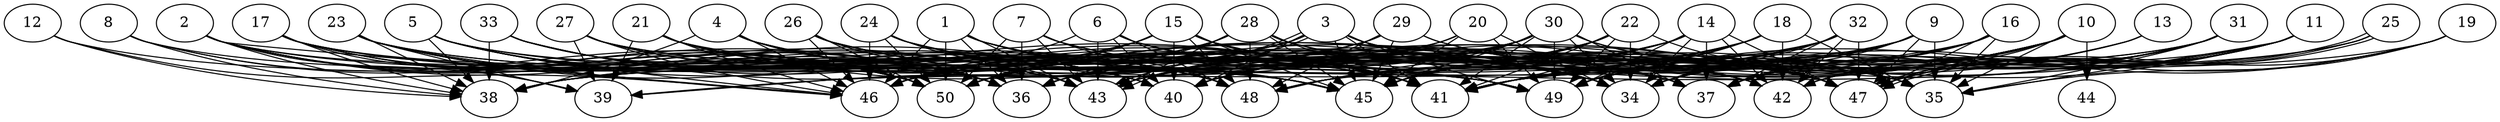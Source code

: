 // DAG automatically generated by daggen at Thu Oct  3 14:07:57 2019
// ./daggen --dot -n 50 --ccr 0.5 --fat 0.9 --regular 0.9 --density 0.7 --mindata 5242880 --maxdata 52428800 
digraph G {
  1 [size="74754048", alpha="0.12", expect_size="37377024"] 
  1 -> 36 [size ="37377024"]
  1 -> 37 [size ="37377024"]
  1 -> 41 [size ="37377024"]
  1 -> 43 [size ="37377024"]
  1 -> 45 [size ="37377024"]
  1 -> 46 [size ="37377024"]
  1 -> 49 [size ="37377024"]
  1 -> 50 [size ="37377024"]
  2 [size="42022912", alpha="0.16", expect_size="21011456"] 
  2 -> 36 [size ="21011456"]
  2 -> 37 [size ="21011456"]
  2 -> 38 [size ="21011456"]
  2 -> 39 [size ="21011456"]
  2 -> 40 [size ="21011456"]
  2 -> 41 [size ="21011456"]
  2 -> 43 [size ="21011456"]
  2 -> 46 [size ="21011456"]
  2 -> 50 [size ="21011456"]
  3 [size="98588672", alpha="0.15", expect_size="49294336"] 
  3 -> 37 [size ="49294336"]
  3 -> 38 [size ="49294336"]
  3 -> 40 [size ="49294336"]
  3 -> 41 [size ="49294336"]
  3 -> 42 [size ="49294336"]
  3 -> 43 [size ="49294336"]
  3 -> 43 [size ="49294336"]
  3 -> 45 [size ="49294336"]
  3 -> 46 [size ="49294336"]
  3 -> 47 [size ="49294336"]
  3 -> 49 [size ="49294336"]
  3 -> 50 [size ="49294336"]
  4 [size="103581696", alpha="0.14", expect_size="51790848"] 
  4 -> 36 [size ="51790848"]
  4 -> 38 [size ="51790848"]
  4 -> 40 [size ="51790848"]
  4 -> 42 [size ="51790848"]
  4 -> 45 [size ="51790848"]
  4 -> 46 [size ="51790848"]
  4 -> 48 [size ="51790848"]
  4 -> 49 [size ="51790848"]
  5 [size="70889472", alpha="0.07", expect_size="35444736"] 
  5 -> 35 [size ="35444736"]
  5 -> 36 [size ="35444736"]
  5 -> 38 [size ="35444736"]
  5 -> 40 [size ="35444736"]
  5 -> 41 [size ="35444736"]
  5 -> 45 [size ="35444736"]
  5 -> 46 [size ="35444736"]
  5 -> 48 [size ="35444736"]
  5 -> 50 [size ="35444736"]
  6 [size="73119744", alpha="0.17", expect_size="36559872"] 
  6 -> 34 [size ="36559872"]
  6 -> 40 [size ="36559872"]
  6 -> 41 [size ="36559872"]
  6 -> 43 [size ="36559872"]
  6 -> 46 [size ="36559872"]
  6 -> 48 [size ="36559872"]
  7 [size="66480128", alpha="0.00", expect_size="33240064"] 
  7 -> 34 [size ="33240064"]
  7 -> 36 [size ="33240064"]
  7 -> 41 [size ="33240064"]
  7 -> 43 [size ="33240064"]
  7 -> 48 [size ="33240064"]
  7 -> 50 [size ="33240064"]
  8 [size="39415808", alpha="0.03", expect_size="19707904"] 
  8 -> 34 [size ="19707904"]
  8 -> 36 [size ="19707904"]
  8 -> 38 [size ="19707904"]
  8 -> 50 [size ="19707904"]
  9 [size="65087488", alpha="0.12", expect_size="32543744"] 
  9 -> 34 [size ="32543744"]
  9 -> 35 [size ="32543744"]
  9 -> 36 [size ="32543744"]
  9 -> 37 [size ="32543744"]
  9 -> 39 [size ="32543744"]
  9 -> 43 [size ="32543744"]
  9 -> 45 [size ="32543744"]
  9 -> 47 [size ="32543744"]
  9 -> 49 [size ="32543744"]
  10 [size="49823744", alpha="0.02", expect_size="24911872"] 
  10 -> 34 [size ="24911872"]
  10 -> 35 [size ="24911872"]
  10 -> 36 [size ="24911872"]
  10 -> 37 [size ="24911872"]
  10 -> 40 [size ="24911872"]
  10 -> 41 [size ="24911872"]
  10 -> 42 [size ="24911872"]
  10 -> 43 [size ="24911872"]
  10 -> 44 [size ="24911872"]
  10 -> 45 [size ="24911872"]
  10 -> 47 [size ="24911872"]
  10 -> 48 [size ="24911872"]
  10 -> 49 [size ="24911872"]
  10 -> 50 [size ="24911872"]
  11 [size="100595712", alpha="0.14", expect_size="50297856"] 
  11 -> 34 [size ="50297856"]
  11 -> 35 [size ="50297856"]
  11 -> 37 [size ="50297856"]
  11 -> 38 [size ="50297856"]
  11 -> 41 [size ="50297856"]
  11 -> 42 [size ="50297856"]
  11 -> 43 [size ="50297856"]
  11 -> 47 [size ="50297856"]
  11 -> 49 [size ="50297856"]
  12 [size="63184896", alpha="0.01", expect_size="31592448"] 
  12 -> 38 [size ="31592448"]
  12 -> 42 [size ="31592448"]
  12 -> 46 [size ="31592448"]
  13 [size="43128832", alpha="0.14", expect_size="21564416"] 
  13 -> 37 [size ="21564416"]
  13 -> 41 [size ="21564416"]
  13 -> 45 [size ="21564416"]
  14 [size="19341312", alpha="0.01", expect_size="9670656"] 
  14 -> 34 [size ="9670656"]
  14 -> 37 [size ="9670656"]
  14 -> 40 [size ="9670656"]
  14 -> 41 [size ="9670656"]
  14 -> 42 [size ="9670656"]
  14 -> 45 [size ="9670656"]
  14 -> 46 [size ="9670656"]
  14 -> 47 [size ="9670656"]
  14 -> 48 [size ="9670656"]
  14 -> 49 [size ="9670656"]
  14 -> 50 [size ="9670656"]
  15 [size="84740096", alpha="0.11", expect_size="42370048"] 
  15 -> 34 [size ="42370048"]
  15 -> 35 [size ="42370048"]
  15 -> 38 [size ="42370048"]
  15 -> 40 [size ="42370048"]
  15 -> 41 [size ="42370048"]
  15 -> 45 [size ="42370048"]
  15 -> 46 [size ="42370048"]
  15 -> 48 [size ="42370048"]
  15 -> 50 [size ="42370048"]
  16 [size="24369152", alpha="0.10", expect_size="12184576"] 
  16 -> 34 [size ="12184576"]
  16 -> 35 [size ="12184576"]
  16 -> 37 [size ="12184576"]
  16 -> 38 [size ="12184576"]
  16 -> 45 [size ="12184576"]
  16 -> 47 [size ="12184576"]
  16 -> 50 [size ="12184576"]
  17 [size="12056576", alpha="0.15", expect_size="6028288"] 
  17 -> 36 [size ="6028288"]
  17 -> 38 [size ="6028288"]
  17 -> 39 [size ="6028288"]
  17 -> 41 [size ="6028288"]
  17 -> 43 [size ="6028288"]
  17 -> 45 [size ="6028288"]
  17 -> 49 [size ="6028288"]
  17 -> 50 [size ="6028288"]
  18 [size="12765184", alpha="0.08", expect_size="6382592"] 
  18 -> 35 [size ="6382592"]
  18 -> 36 [size ="6382592"]
  18 -> 40 [size ="6382592"]
  18 -> 41 [size ="6382592"]
  18 -> 42 [size ="6382592"]
  18 -> 45 [size ="6382592"]
  18 -> 48 [size ="6382592"]
  18 -> 49 [size ="6382592"]
  19 [size="25876480", alpha="0.01", expect_size="12938240"] 
  19 -> 34 [size ="12938240"]
  19 -> 35 [size ="12938240"]
  19 -> 41 [size ="12938240"]
  19 -> 47 [size ="12938240"]
  19 -> 49 [size ="12938240"]
  20 [size="81786880", alpha="0.11", expect_size="40893440"] 
  20 -> 34 [size ="40893440"]
  20 -> 40 [size ="40893440"]
  20 -> 45 [size ="40893440"]
  20 -> 46 [size ="40893440"]
  20 -> 49 [size ="40893440"]
  21 [size="91052032", alpha="0.15", expect_size="45526016"] 
  21 -> 39 [size ="45526016"]
  21 -> 40 [size ="45526016"]
  21 -> 45 [size ="45526016"]
  21 -> 46 [size ="45526016"]
  21 -> 47 [size ="45526016"]
  21 -> 49 [size ="45526016"]
  21 -> 50 [size ="45526016"]
  22 [size="65038336", alpha="0.06", expect_size="32519168"] 
  22 -> 34 [size ="32519168"]
  22 -> 40 [size ="32519168"]
  22 -> 41 [size ="32519168"]
  22 -> 43 [size ="32519168"]
  22 -> 45 [size ="32519168"]
  22 -> 47 [size ="32519168"]
  22 -> 48 [size ="32519168"]
  22 -> 49 [size ="32519168"]
  23 [size="70330368", alpha="0.15", expect_size="35165184"] 
  23 -> 38 [size ="35165184"]
  23 -> 39 [size ="35165184"]
  23 -> 40 [size ="35165184"]
  23 -> 41 [size ="35165184"]
  23 -> 43 [size ="35165184"]
  23 -> 46 [size ="35165184"]
  23 -> 47 [size ="35165184"]
  23 -> 49 [size ="35165184"]
  24 [size="43401216", alpha="0.05", expect_size="21700608"] 
  24 -> 41 [size ="21700608"]
  24 -> 43 [size ="21700608"]
  24 -> 45 [size ="21700608"]
  24 -> 46 [size ="21700608"]
  24 -> 47 [size ="21700608"]
  24 -> 50 [size ="21700608"]
  25 [size="50016256", alpha="0.06", expect_size="25008128"] 
  25 -> 41 [size ="25008128"]
  25 -> 42 [size ="25008128"]
  25 -> 46 [size ="25008128"]
  25 -> 47 [size ="25008128"]
  25 -> 47 [size ="25008128"]
  26 [size="104263680", alpha="0.02", expect_size="52131840"] 
  26 -> 36 [size ="52131840"]
  26 -> 37 [size ="52131840"]
  26 -> 46 [size ="52131840"]
  26 -> 47 [size ="52131840"]
  26 -> 48 [size ="52131840"]
  26 -> 50 [size ="52131840"]
  27 [size="56113152", alpha="0.09", expect_size="28056576"] 
  27 -> 36 [size ="28056576"]
  27 -> 39 [size ="28056576"]
  27 -> 42 [size ="28056576"]
  27 -> 43 [size ="28056576"]
  27 -> 46 [size ="28056576"]
  27 -> 48 [size ="28056576"]
  27 -> 49 [size ="28056576"]
  28 [size="31975424", alpha="0.02", expect_size="15987712"] 
  28 -> 34 [size ="15987712"]
  28 -> 36 [size ="15987712"]
  28 -> 41 [size ="15987712"]
  28 -> 43 [size ="15987712"]
  28 -> 45 [size ="15987712"]
  28 -> 46 [size ="15987712"]
  28 -> 47 [size ="15987712"]
  28 -> 48 [size ="15987712"]
  28 -> 50 [size ="15987712"]
  29 [size="67901440", alpha="0.07", expect_size="33950720"] 
  29 -> 35 [size ="33950720"]
  29 -> 36 [size ="33950720"]
  29 -> 39 [size ="33950720"]
  29 -> 45 [size ="33950720"]
  29 -> 47 [size ="33950720"]
  29 -> 48 [size ="33950720"]
  29 -> 50 [size ="33950720"]
  30 [size="71313408", alpha="0.20", expect_size="35656704"] 
  30 -> 34 [size ="35656704"]
  30 -> 35 [size ="35656704"]
  30 -> 36 [size ="35656704"]
  30 -> 37 [size ="35656704"]
  30 -> 39 [size ="35656704"]
  30 -> 40 [size ="35656704"]
  30 -> 41 [size ="35656704"]
  30 -> 43 [size ="35656704"]
  30 -> 45 [size ="35656704"]
  30 -> 46 [size ="35656704"]
  30 -> 47 [size ="35656704"]
  30 -> 48 [size ="35656704"]
  30 -> 49 [size ="35656704"]
  30 -> 50 [size ="35656704"]
  31 [size="29634560", alpha="0.12", expect_size="14817280"] 
  31 -> 34 [size ="14817280"]
  31 -> 35 [size ="14817280"]
  31 -> 36 [size ="14817280"]
  31 -> 40 [size ="14817280"]
  31 -> 41 [size ="14817280"]
  31 -> 42 [size ="14817280"]
  31 -> 47 [size ="14817280"]
  31 -> 48 [size ="14817280"]
  31 -> 49 [size ="14817280"]
  32 [size="101502976", alpha="0.16", expect_size="50751488"] 
  32 -> 34 [size ="50751488"]
  32 -> 36 [size ="50751488"]
  32 -> 37 [size ="50751488"]
  32 -> 38 [size ="50751488"]
  32 -> 41 [size ="50751488"]
  32 -> 42 [size ="50751488"]
  32 -> 47 [size ="50751488"]
  32 -> 48 [size ="50751488"]
  33 [size="35342336", alpha="0.06", expect_size="17671168"] 
  33 -> 34 [size ="17671168"]
  33 -> 36 [size ="17671168"]
  33 -> 38 [size ="17671168"]
  33 -> 40 [size ="17671168"]
  33 -> 41 [size ="17671168"]
  33 -> 48 [size ="17671168"]
  33 -> 50 [size ="17671168"]
  34 [size="13625344", alpha="0.18", expect_size="6812672"] 
  35 [size="35080192", alpha="0.06", expect_size="17540096"] 
  36 [size="65738752", alpha="0.17", expect_size="32869376"] 
  37 [size="73867264", alpha="0.08", expect_size="36933632"] 
  38 [size="21086208", alpha="0.20", expect_size="10543104"] 
  39 [size="30701568", alpha="0.15", expect_size="15350784"] 
  40 [size="62941184", alpha="0.05", expect_size="31470592"] 
  41 [size="62773248", alpha="0.12", expect_size="31386624"] 
  42 [size="25937920", alpha="0.11", expect_size="12968960"] 
  43 [size="99504128", alpha="0.02", expect_size="49752064"] 
  44 [size="33001472", alpha="0.00", expect_size="16500736"] 
  45 [size="24027136", alpha="0.07", expect_size="12013568"] 
  46 [size="52469760", alpha="0.14", expect_size="26234880"] 
  47 [size="37836800", alpha="0.10", expect_size="18918400"] 
  48 [size="76072960", alpha="0.11", expect_size="38036480"] 
  49 [size="75087872", alpha="0.04", expect_size="37543936"] 
  50 [size="50272256", alpha="0.10", expect_size="25136128"] 
}
